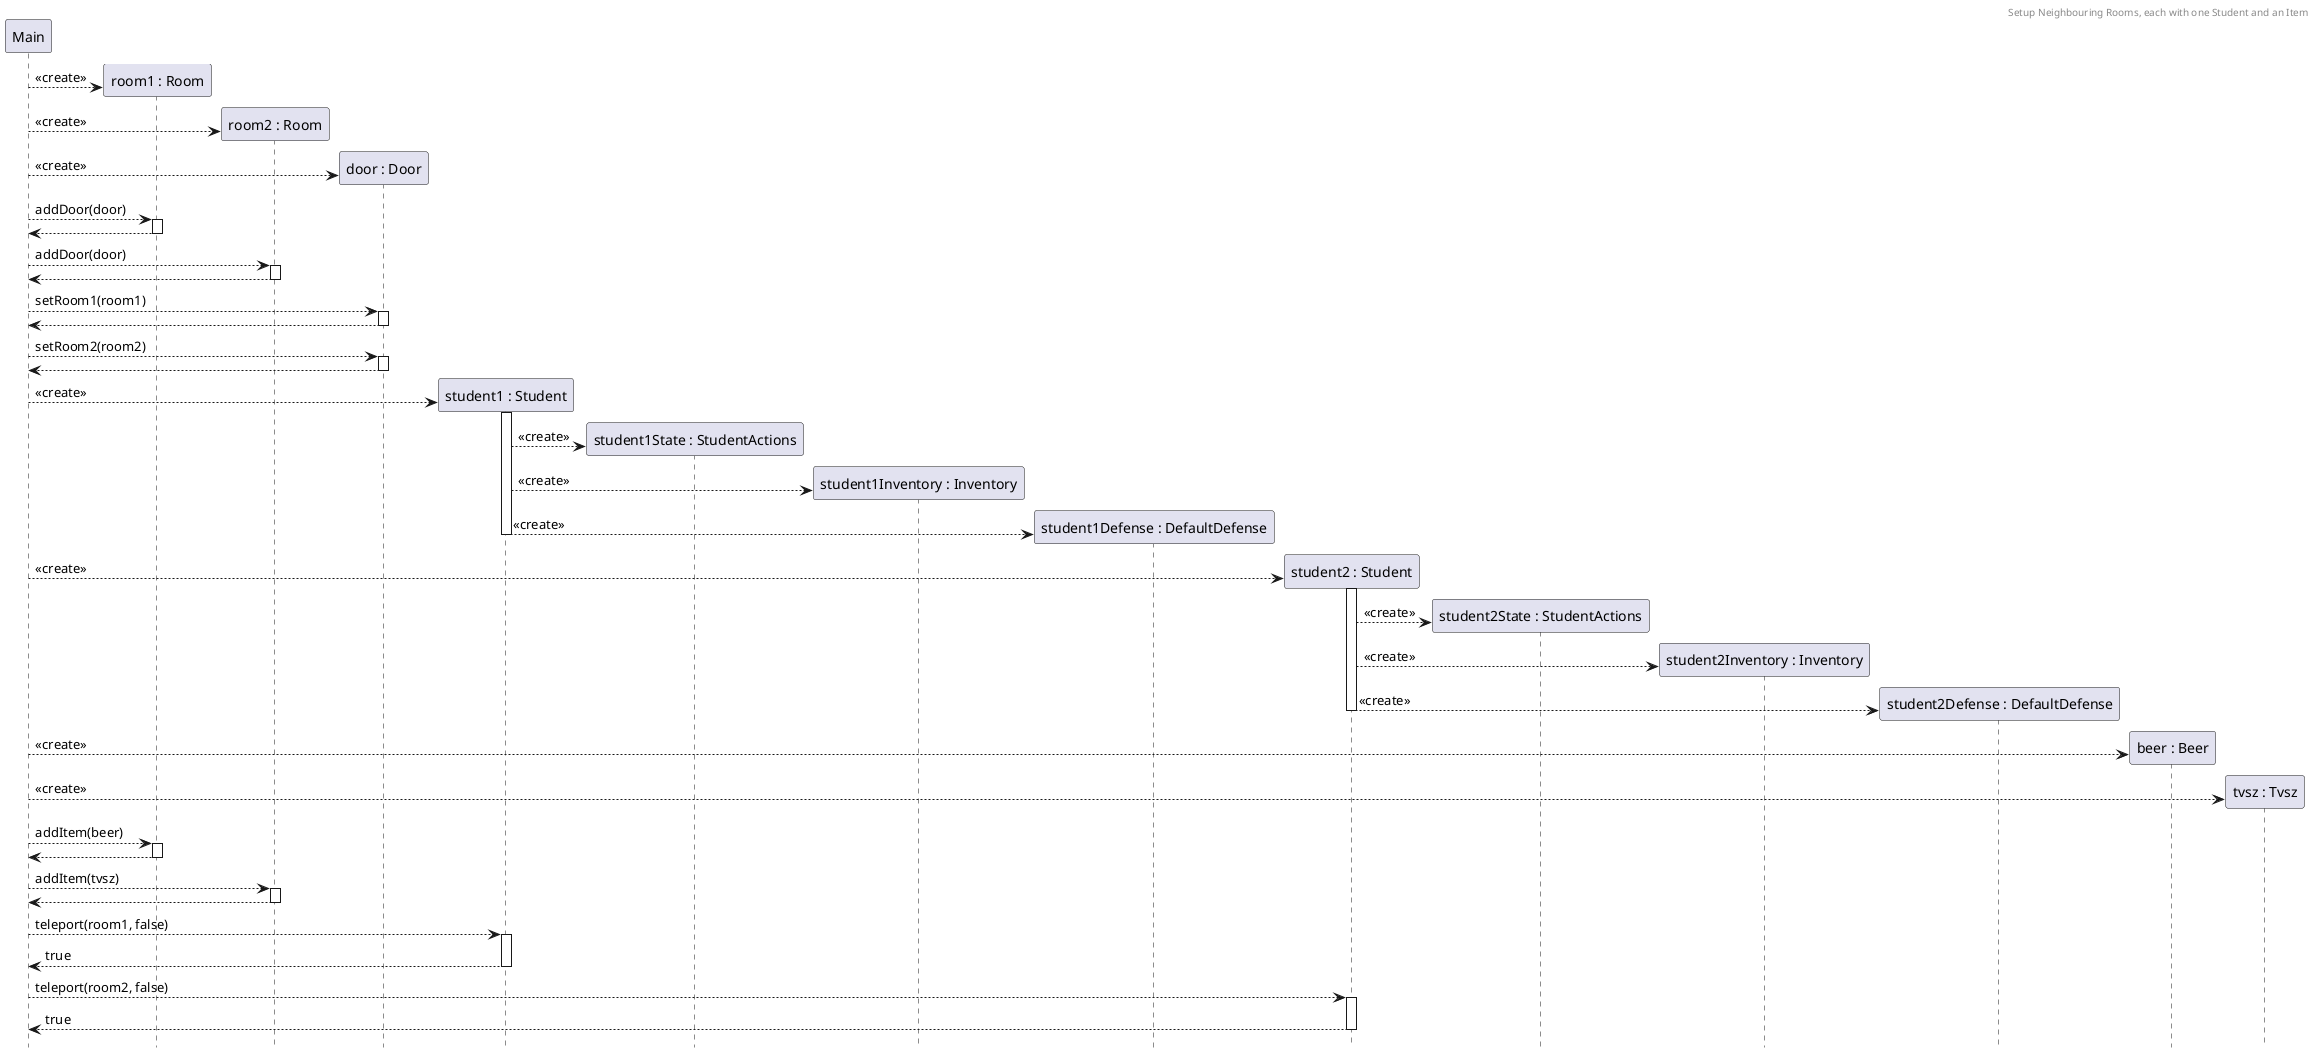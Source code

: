@startuml FullRoom
header Setup Neighbouring Rooms, each with one Student and an Item
hide footbox

participant M as "Main"
create R1 as "room1 : Room"
M --> R1 :  <<create>>
create R2 as "room2 : Room"
M --> R2 :  <<create>>
create D as "door : Door"
M --> D :  <<create>>
M --> R1 ++: addDoor(door)
return
M --> R2 ++: addDoor(door)
return
M --> D ++: setRoom1(room1)
return
M --> D ++: setRoom2(room2)
return
create S1 as "student1 : Student"
M --> S1 ++: <<create>>
create S1S as "student1State : StudentActions"
S1 --> S1S : <<create>>
create S1I as "student1Inventory : Inventory"
S1 --> S1I : <<create>>
create S1D as "student1Defense : DefaultDefense"
S1 --> S1D --: <<create>>
create S2 as "student2 : Student"
M --> S2 ++: <<create>>
create S2S as "student2State : StudentActions"
S2 --> S2S : <<create>>
create S2I as "student2Inventory : Inventory"
S2 --> S2I : <<create>>
create S2D as "student2Defense : DefaultDefense"
S2 --> S2D --: <<create>>

create B as "beer : Beer"
M --> B : <<create>>
create T as "tvsz : Tvsz"
M --> T : <<create>>

M --> R1 ++: addItem(beer)
return
M --> R2 ++: addItem(tvsz)
return

M --> S1 ++ : teleport(room1, false)
return true
M --> S2 ++ : teleport(room2, false)
return true
@enduml

